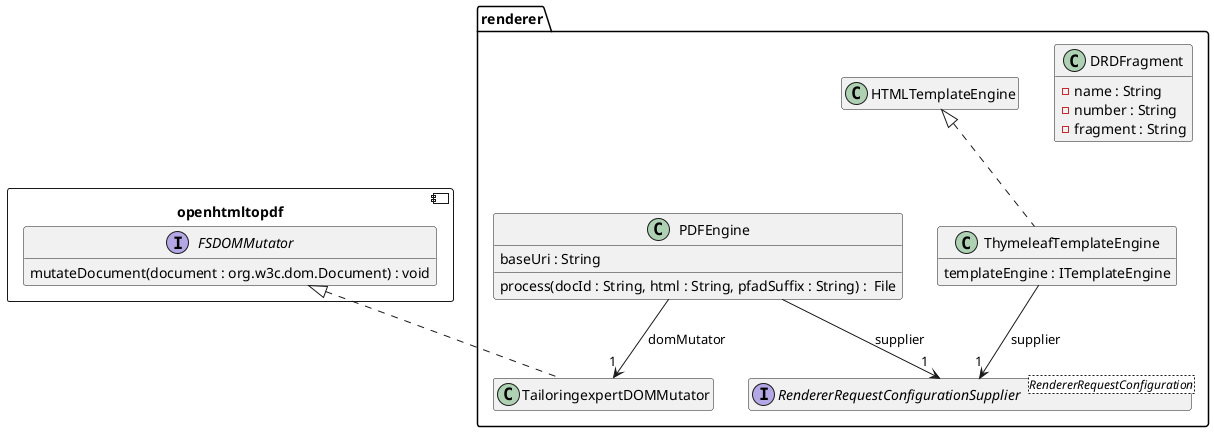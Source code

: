 @startuml Ebene3.png
hide empty members

component openhtmltopdf {
        interface FSDOMMutator {
            mutateDocument(document : org.w3c.dom.Document) : void
        }
}

package renderer {

    class DRDFragment {
        -name : String
        -number : String
        -fragment : String
    }

    interface RendererRequestConfigurationSupplier<RendererRequestConfiguration> {
    }

    class ThymeleafTemplateEngine {
        templateEngine : ITemplateEngine
    }
    ThymeleafTemplateEngine --> "1" RendererRequestConfigurationSupplier : supplier
    HTMLTemplateEngine <|.. ThymeleafTemplateEngine

    class TailoringexpertDOMMutator {
    }
    FSDOMMutator <|.. TailoringexpertDOMMutator

    class PDFEngine {
        baseUri : String
        process(docId : String, html : String, pfadSuffix : String) :  File
    }
    PDFEngine --> "1" TailoringexpertDOMMutator : domMutator
    PDFEngine --> "1" RendererRequestConfigurationSupplier : supplier

}
@enduml